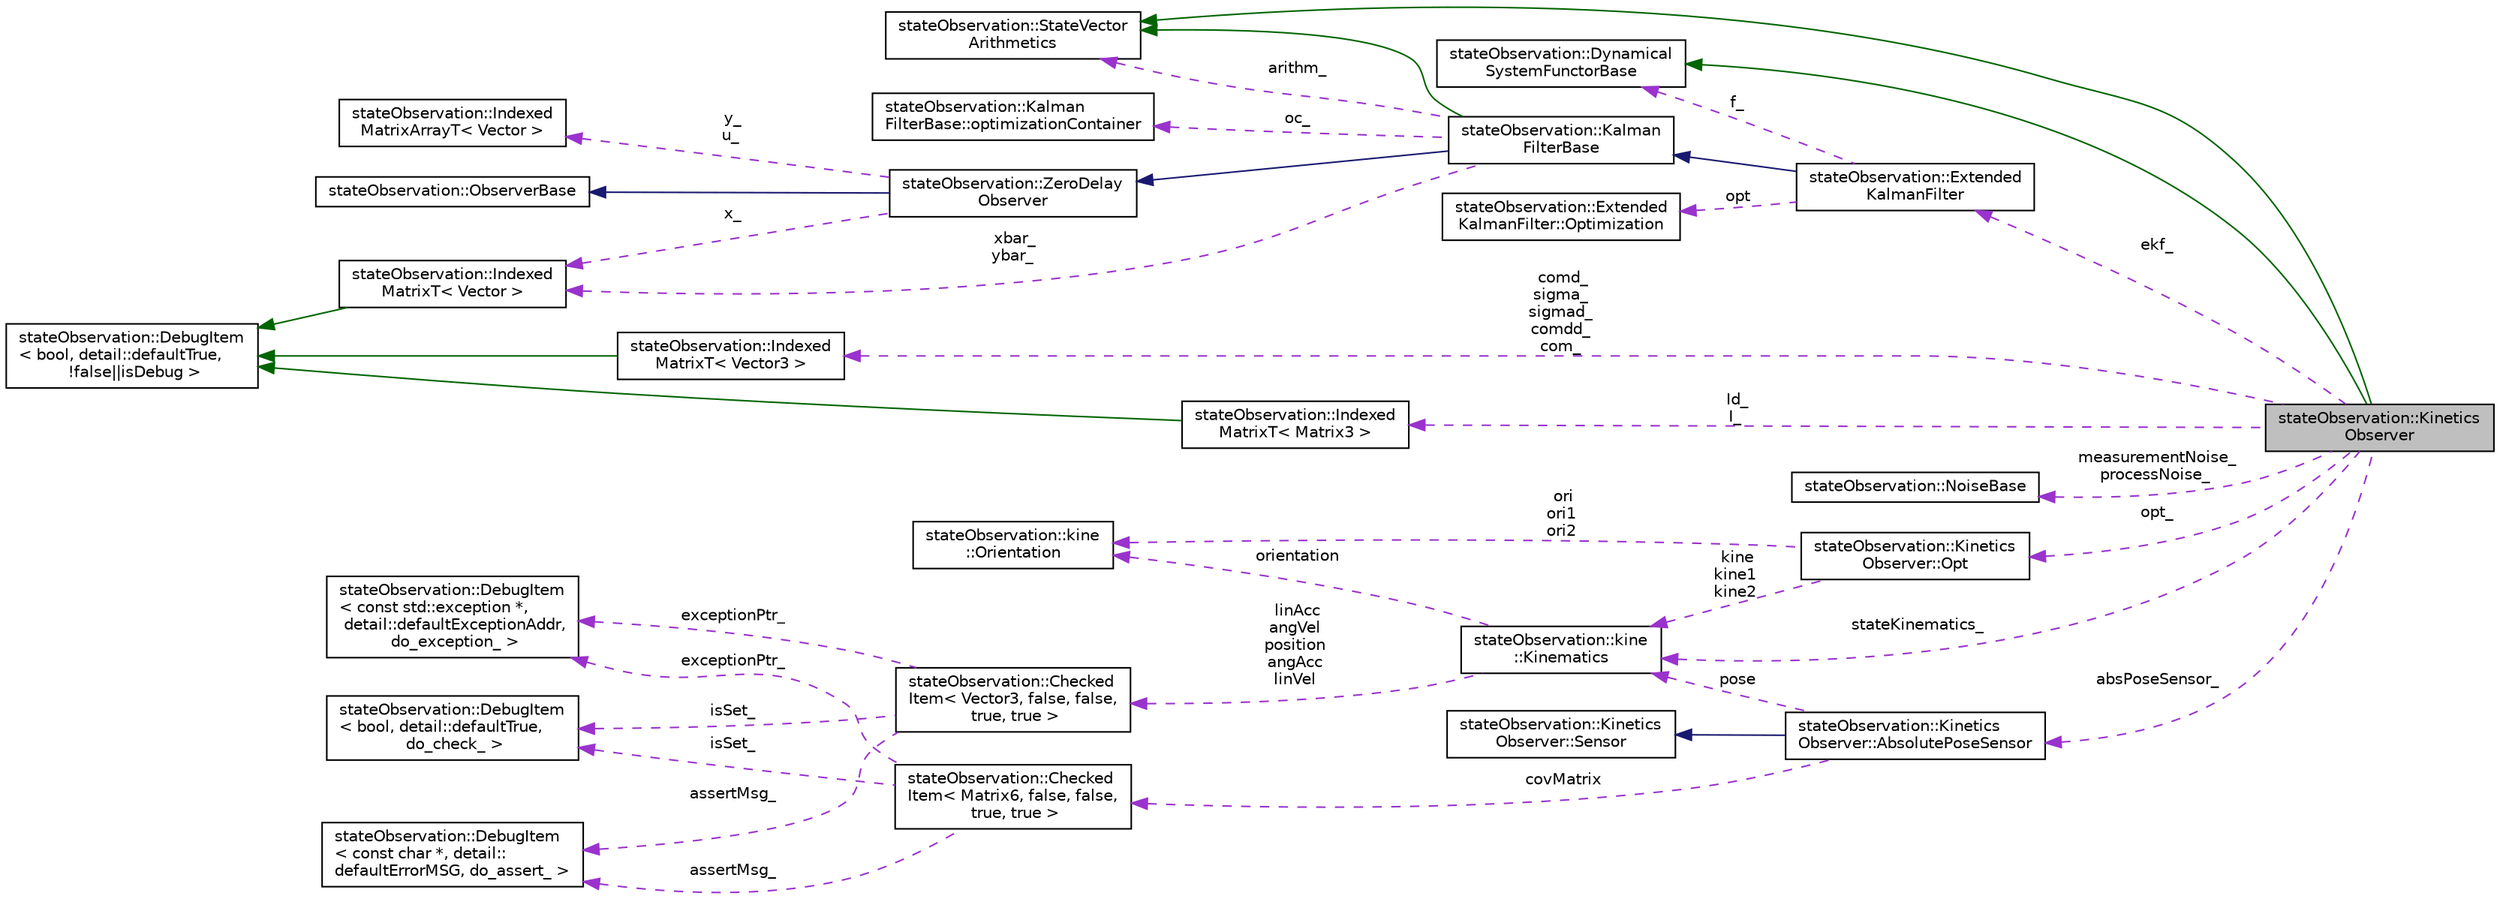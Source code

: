 digraph "stateObservation::KineticsObserver"
{
  edge [fontname="Helvetica",fontsize="10",labelfontname="Helvetica",labelfontsize="10"];
  node [fontname="Helvetica",fontsize="10",shape=record];
  rankdir="LR";
  Node3 [label="stateObservation::Kinetics\lObserver",height=0.2,width=0.4,color="black", fillcolor="grey75", style="filled", fontcolor="black"];
  Node4 -> Node3 [dir="back",color="darkgreen",fontsize="10",style="solid",fontname="Helvetica"];
  Node4 [label="stateObservation::Dynamical\lSystemFunctorBase",height=0.2,width=0.4,color="black", fillcolor="white", style="filled",URL="$classstateObservation_1_1DynamicalSystemFunctorBase.html",tooltip="This is the base class of any functor that describes the dynamics of the state and the measurement..."];
  Node5 -> Node3 [dir="back",color="darkgreen",fontsize="10",style="solid",fontname="Helvetica"];
  Node5 [label="stateObservation::StateVector\lArithmetics",height=0.2,width=0.4,color="black", fillcolor="white", style="filled",URL="$classstateObservation_1_1StateVectorArithmetics.html",tooltip="This class is used to customize the way the difference between measurements, the state update functio..."];
  Node6 -> Node3 [dir="back",color="darkorchid3",fontsize="10",style="dashed",label=" measurementNoise_\nprocessNoise_" ,fontname="Helvetica"];
  Node6 [label="stateObservation::NoiseBase",height=0.2,width=0.4,color="black", fillcolor="white", style="filled",URL="$classstateObservation_1_1NoiseBase.html"];
  Node7 -> Node3 [dir="back",color="darkorchid3",fontsize="10",style="dashed",label=" stateKinematics_" ,fontname="Helvetica"];
  Node7 [label="stateObservation::kine\l::Kinematics",height=0.2,width=0.4,color="black", fillcolor="white", style="filled",URL="$structstateObservation_1_1kine_1_1Kinematics.html"];
  Node8 -> Node7 [dir="back",color="darkorchid3",fontsize="10",style="dashed",label=" linAcc\nangVel\nposition\nangAcc\nlinVel" ,fontname="Helvetica"];
  Node8 [label="stateObservation::Checked\lItem\< Vector3, false, false,\l true, true \>",height=0.2,width=0.4,color="black", fillcolor="white", style="filled",URL="$classstateObservation_1_1CheckedItem.html"];
  Node9 -> Node8 [dir="back",color="darkorchid3",fontsize="10",style="dashed",label=" exceptionPtr_" ,fontname="Helvetica"];
  Node9 [label="stateObservation::DebugItem\l\< const std::exception *,\l detail::defaultExceptionAddr,\l do_exception_ \>",height=0.2,width=0.4,color="black", fillcolor="white", style="filled",URL="$classstateObservation_1_1DebugItem.html"];
  Node10 -> Node8 [dir="back",color="darkorchid3",fontsize="10",style="dashed",label=" isSet_" ,fontname="Helvetica"];
  Node10 [label="stateObservation::DebugItem\l\< bool, detail::defaultTrue,\l do_check_ \>",height=0.2,width=0.4,color="black", fillcolor="white", style="filled",URL="$classstateObservation_1_1DebugItem.html"];
  Node11 -> Node8 [dir="back",color="darkorchid3",fontsize="10",style="dashed",label=" assertMsg_" ,fontname="Helvetica"];
  Node11 [label="stateObservation::DebugItem\l\< const char *, detail::\ldefaultErrorMSG, do_assert_ \>",height=0.2,width=0.4,color="black", fillcolor="white", style="filled",URL="$classstateObservation_1_1DebugItem.html"];
  Node12 -> Node7 [dir="back",color="darkorchid3",fontsize="10",style="dashed",label=" orientation" ,fontname="Helvetica"];
  Node12 [label="stateObservation::kine\l::Orientation",height=0.2,width=0.4,color="black", fillcolor="white", style="filled",URL="$classstateObservation_1_1kine_1_1Orientation.html"];
  Node13 -> Node3 [dir="back",color="darkorchid3",fontsize="10",style="dashed",label=" comd_\nsigma_\nsigmad_\ncomdd_\ncom_" ,fontname="Helvetica"];
  Node13 [label="stateObservation::Indexed\lMatrixT\< Vector3 \>",height=0.2,width=0.4,color="black", fillcolor="white", style="filled",URL="$classstateObservation_1_1IndexedMatrixT.html"];
  Node14 -> Node13 [dir="back",color="darkgreen",fontsize="10",style="solid",fontname="Helvetica"];
  Node14 [label="stateObservation::DebugItem\l\< bool, detail::defaultTrue,\l !false\|\|isDebug \>",height=0.2,width=0.4,color="black", fillcolor="white", style="filled",URL="$classstateObservation_1_1DebugItem.html"];
  Node15 -> Node3 [dir="back",color="darkorchid3",fontsize="10",style="dashed",label=" opt_" ,fontname="Helvetica"];
  Node15 [label="stateObservation::Kinetics\lObserver::Opt",height=0.2,width=0.4,color="black", fillcolor="white", style="filled",URL="$structstateObservation_1_1KineticsObserver_1_1Opt.html",tooltip="a structure to optimize computations "];
  Node7 -> Node15 [dir="back",color="darkorchid3",fontsize="10",style="dashed",label=" kine\nkine1\nkine2" ,fontname="Helvetica"];
  Node12 -> Node15 [dir="back",color="darkorchid3",fontsize="10",style="dashed",label=" ori\nori1\nori2" ,fontname="Helvetica"];
  Node16 -> Node3 [dir="back",color="darkorchid3",fontsize="10",style="dashed",label=" absPoseSensor_" ,fontname="Helvetica"];
  Node16 [label="stateObservation::Kinetics\lObserver::AbsolutePoseSensor",height=0.2,width=0.4,color="black", fillcolor="white", style="filled",URL="$structstateObservation_1_1KineticsObserver_1_1AbsolutePoseSensor.html"];
  Node17 -> Node16 [dir="back",color="midnightblue",fontsize="10",style="solid",fontname="Helvetica"];
  Node17 [label="stateObservation::Kinetics\lObserver::Sensor",height=0.2,width=0.4,color="black", fillcolor="white", style="filled",URL="$structstateObservation_1_1KineticsObserver_1_1Sensor.html"];
  Node18 -> Node16 [dir="back",color="darkorchid3",fontsize="10",style="dashed",label=" covMatrix" ,fontname="Helvetica"];
  Node18 [label="stateObservation::Checked\lItem\< Matrix6, false, false,\l true, true \>",height=0.2,width=0.4,color="black", fillcolor="white", style="filled",URL="$classstateObservation_1_1CheckedItem.html"];
  Node9 -> Node18 [dir="back",color="darkorchid3",fontsize="10",style="dashed",label=" exceptionPtr_" ,fontname="Helvetica"];
  Node10 -> Node18 [dir="back",color="darkorchid3",fontsize="10",style="dashed",label=" isSet_" ,fontname="Helvetica"];
  Node11 -> Node18 [dir="back",color="darkorchid3",fontsize="10",style="dashed",label=" assertMsg_" ,fontname="Helvetica"];
  Node7 -> Node16 [dir="back",color="darkorchid3",fontsize="10",style="dashed",label=" pose" ,fontname="Helvetica"];
  Node19 -> Node3 [dir="back",color="darkorchid3",fontsize="10",style="dashed",label=" Id_\nI_" ,fontname="Helvetica"];
  Node19 [label="stateObservation::Indexed\lMatrixT\< Matrix3 \>",height=0.2,width=0.4,color="black", fillcolor="white", style="filled",URL="$classstateObservation_1_1IndexedMatrixT.html"];
  Node14 -> Node19 [dir="back",color="darkgreen",fontsize="10",style="solid",fontname="Helvetica"];
  Node20 -> Node3 [dir="back",color="darkorchid3",fontsize="10",style="dashed",label=" ekf_" ,fontname="Helvetica"];
  Node20 [label="stateObservation::Extended\lKalmanFilter",height=0.2,width=0.4,color="black", fillcolor="white", style="filled",URL="$classstateObservation_1_1ExtendedKalmanFilter.html",tooltip="The class to intanciate to use an extended Kalman filter. To use this class, one needs to provide a p..."];
  Node21 -> Node20 [dir="back",color="midnightblue",fontsize="10",style="solid",fontname="Helvetica"];
  Node21 [label="stateObservation::Kalman\lFilterBase",height=0.2,width=0.4,color="black", fillcolor="white", style="filled",URL="$classstateObservation_1_1KalmanFilterBase.html",tooltip="It mostly implements the equations of Kalman filtering It is suitablle by derivation to be used incas..."];
  Node22 -> Node21 [dir="back",color="midnightblue",fontsize="10",style="solid",fontname="Helvetica"];
  Node22 [label="stateObservation::ZeroDelay\lObserver",height=0.2,width=0.4,color="black", fillcolor="white", style="filled",URL="$classstateObservation_1_1ZeroDelayObserver.html",tooltip="Defines the base class of online zero delay observers. Zero delay observers are the classical state o..."];
  Node23 -> Node22 [dir="back",color="midnightblue",fontsize="10",style="solid",fontname="Helvetica"];
  Node23 [label="stateObservation::ObserverBase",height=0.2,width=0.4,color="black", fillcolor="white", style="filled",URL="$classstateObservation_1_1ObserverBase.html",tooltip="The base class for observers. The observer is destinated to any dynamical system with a vector state ..."];
  Node24 -> Node22 [dir="back",color="darkorchid3",fontsize="10",style="dashed",label=" y_\nu_" ,fontname="Helvetica"];
  Node24 [label="stateObservation::Indexed\lMatrixArrayT\< Vector \>",height=0.2,width=0.4,color="black", fillcolor="white", style="filled",URL="$classstateObservation_1_1IndexedMatrixArrayT.html"];
  Node25 -> Node22 [dir="back",color="darkorchid3",fontsize="10",style="dashed",label=" x_" ,fontname="Helvetica"];
  Node25 [label="stateObservation::Indexed\lMatrixT\< Vector \>",height=0.2,width=0.4,color="black", fillcolor="white", style="filled",URL="$classstateObservation_1_1IndexedMatrixT.html"];
  Node14 -> Node25 [dir="back",color="darkgreen",fontsize="10",style="solid",fontname="Helvetica"];
  Node5 -> Node21 [dir="back",color="darkgreen",fontsize="10",style="solid",fontname="Helvetica"];
  Node26 -> Node21 [dir="back",color="darkorchid3",fontsize="10",style="dashed",label=" oc_" ,fontname="Helvetica"];
  Node26 [label="stateObservation::Kalman\lFilterBase::optimizationContainer",height=0.2,width=0.4,color="black", fillcolor="white", style="filled",URL="$structstateObservation_1_1KalmanFilterBase_1_1optimizationContainer.html"];
  Node5 -> Node21 [dir="back",color="darkorchid3",fontsize="10",style="dashed",label=" arithm_" ,fontname="Helvetica"];
  Node25 -> Node21 [dir="back",color="darkorchid3",fontsize="10",style="dashed",label=" xbar_\nybar_" ,fontname="Helvetica"];
  Node27 -> Node20 [dir="back",color="darkorchid3",fontsize="10",style="dashed",label=" opt" ,fontname="Helvetica"];
  Node27 [label="stateObservation::Extended\lKalmanFilter::Optimization",height=0.2,width=0.4,color="black", fillcolor="white", style="filled",URL="$structstateObservation_1_1ExtendedKalmanFilter_1_1Optimization.html"];
  Node4 -> Node20 [dir="back",color="darkorchid3",fontsize="10",style="dashed",label=" f_" ,fontname="Helvetica"];
}

